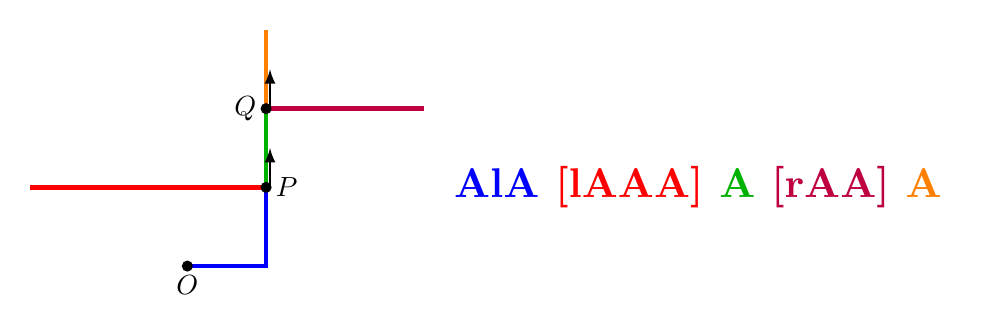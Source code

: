 \begin{tikzpicture}[scale=1]



\draw[ultra thick,blue] (0,0) -- ++(1,0) -- ++(0,1) ;

\draw[ultra thick,red] (1,1) -- ++(-3,0);
\draw[ultra thick,green!70!black] (1,1) -- ++(0,1);
\draw[ultra thick,purple] (1,2) -- ++(2,0);
\draw[ultra thick,orange] (1,2) -- ++(0,1);

\node[scale=1.5,right] at (3.2,1) {\bf 
{\color{blue}AlA}
{\color{red}[lAAA]}
{\color{green!70!black}A}
{\color{purple}[rAA]}
{\color{orange}A}};

\fill (0,0) circle (2pt) node[below]{$O$};
\fill (1,1) circle (2pt) node[right]{$P$};
\fill (1,2) circle (2pt) node[left]{$Q$};

\draw[->,>=latex,thick] (1.05,1)-- ++(0,0.5);
\draw[->,>=latex,thick] (1.05,2)-- ++(0,0.5);
\end{tikzpicture}

